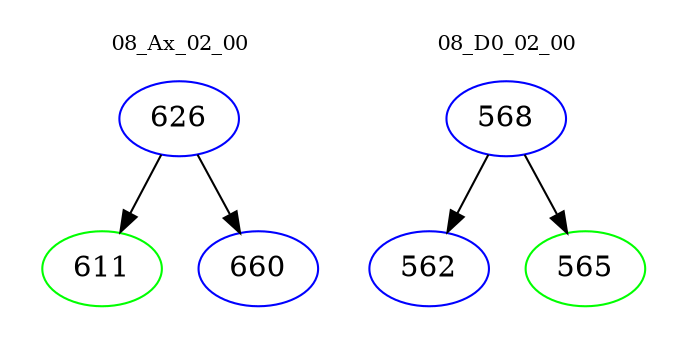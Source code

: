 digraph{
subgraph cluster_0 {
color = white
label = "08_Ax_02_00";
fontsize=10;
T0_626 [label="626", color="blue"]
T0_626 -> T0_611 [color="black"]
T0_611 [label="611", color="green"]
T0_626 -> T0_660 [color="black"]
T0_660 [label="660", color="blue"]
}
subgraph cluster_1 {
color = white
label = "08_D0_02_00";
fontsize=10;
T1_568 [label="568", color="blue"]
T1_568 -> T1_562 [color="black"]
T1_562 [label="562", color="blue"]
T1_568 -> T1_565 [color="black"]
T1_565 [label="565", color="green"]
}
}
